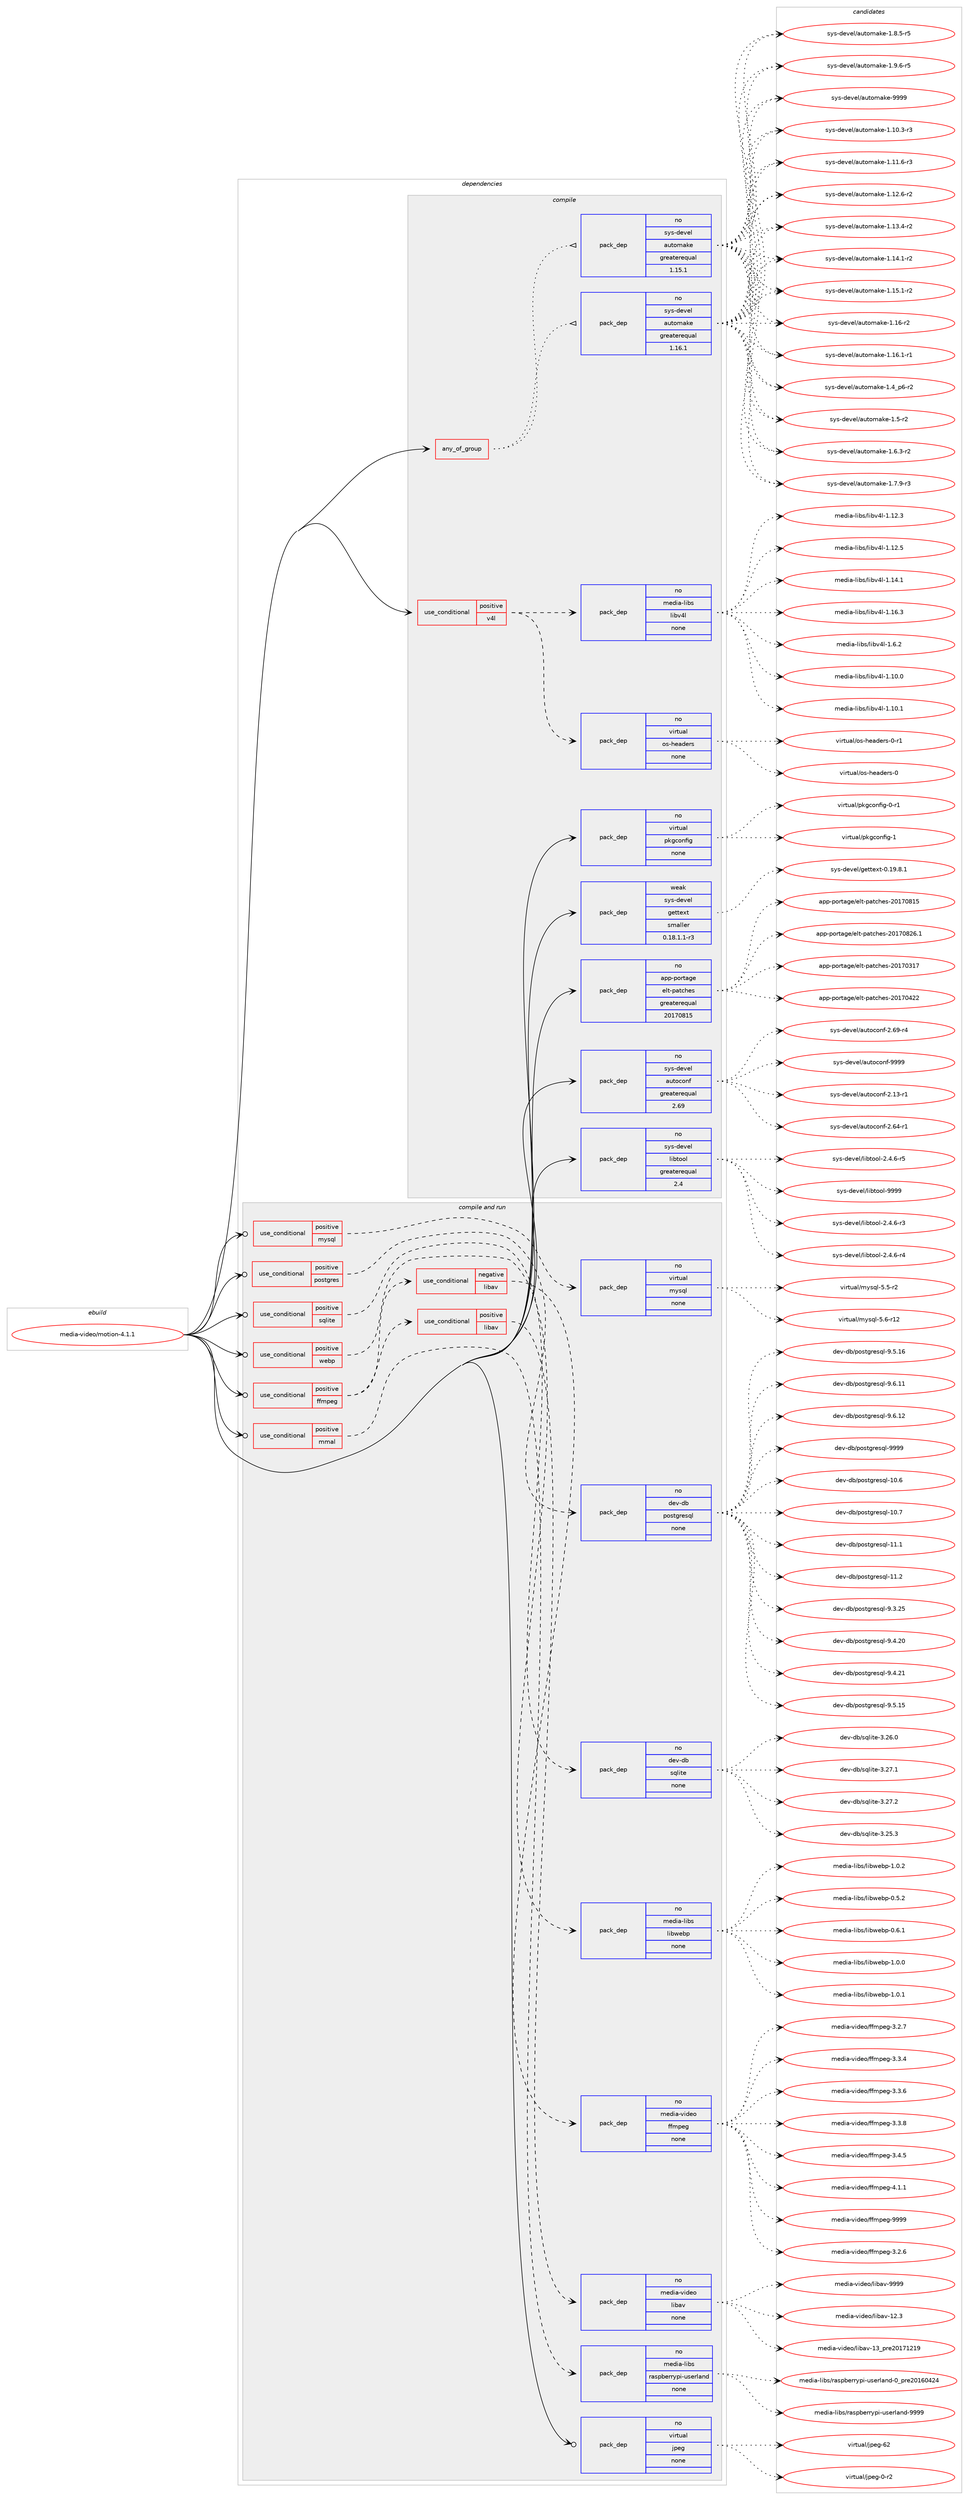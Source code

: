 digraph prolog {

# *************
# Graph options
# *************

newrank=true;
concentrate=true;
compound=true;
graph [rankdir=LR,fontname=Helvetica,fontsize=10,ranksep=1.5];#, ranksep=2.5, nodesep=0.2];
edge  [arrowhead=vee];
node  [fontname=Helvetica,fontsize=10];

# **********
# The ebuild
# **********

subgraph cluster_leftcol {
color=gray;
rank=same;
label=<<i>ebuild</i>>;
id [label="media-video/motion-4.1.1", color=red, width=4, href="../media-video/motion-4.1.1.svg"];
}

# ****************
# The dependencies
# ****************

subgraph cluster_midcol {
color=gray;
label=<<i>dependencies</i>>;
subgraph cluster_compile {
fillcolor="#eeeeee";
style=filled;
label=<<i>compile</i>>;
subgraph any25682 {
dependency1638549 [label=<<TABLE BORDER="0" CELLBORDER="1" CELLSPACING="0" CELLPADDING="4"><TR><TD CELLPADDING="10">any_of_group</TD></TR></TABLE>>, shape=none, color=red];subgraph pack1171601 {
dependency1638550 [label=<<TABLE BORDER="0" CELLBORDER="1" CELLSPACING="0" CELLPADDING="4" WIDTH="220"><TR><TD ROWSPAN="6" CELLPADDING="30">pack_dep</TD></TR><TR><TD WIDTH="110">no</TD></TR><TR><TD>sys-devel</TD></TR><TR><TD>automake</TD></TR><TR><TD>greaterequal</TD></TR><TR><TD>1.16.1</TD></TR></TABLE>>, shape=none, color=blue];
}
dependency1638549:e -> dependency1638550:w [weight=20,style="dotted",arrowhead="oinv"];
subgraph pack1171602 {
dependency1638551 [label=<<TABLE BORDER="0" CELLBORDER="1" CELLSPACING="0" CELLPADDING="4" WIDTH="220"><TR><TD ROWSPAN="6" CELLPADDING="30">pack_dep</TD></TR><TR><TD WIDTH="110">no</TD></TR><TR><TD>sys-devel</TD></TR><TR><TD>automake</TD></TR><TR><TD>greaterequal</TD></TR><TR><TD>1.15.1</TD></TR></TABLE>>, shape=none, color=blue];
}
dependency1638549:e -> dependency1638551:w [weight=20,style="dotted",arrowhead="oinv"];
}
id:e -> dependency1638549:w [weight=20,style="solid",arrowhead="vee"];
subgraph cond440496 {
dependency1638552 [label=<<TABLE BORDER="0" CELLBORDER="1" CELLSPACING="0" CELLPADDING="4"><TR><TD ROWSPAN="3" CELLPADDING="10">use_conditional</TD></TR><TR><TD>positive</TD></TR><TR><TD>v4l</TD></TR></TABLE>>, shape=none, color=red];
subgraph pack1171603 {
dependency1638553 [label=<<TABLE BORDER="0" CELLBORDER="1" CELLSPACING="0" CELLPADDING="4" WIDTH="220"><TR><TD ROWSPAN="6" CELLPADDING="30">pack_dep</TD></TR><TR><TD WIDTH="110">no</TD></TR><TR><TD>virtual</TD></TR><TR><TD>os-headers</TD></TR><TR><TD>none</TD></TR><TR><TD></TD></TR></TABLE>>, shape=none, color=blue];
}
dependency1638552:e -> dependency1638553:w [weight=20,style="dashed",arrowhead="vee"];
subgraph pack1171604 {
dependency1638554 [label=<<TABLE BORDER="0" CELLBORDER="1" CELLSPACING="0" CELLPADDING="4" WIDTH="220"><TR><TD ROWSPAN="6" CELLPADDING="30">pack_dep</TD></TR><TR><TD WIDTH="110">no</TD></TR><TR><TD>media-libs</TD></TR><TR><TD>libv4l</TD></TR><TR><TD>none</TD></TR><TR><TD></TD></TR></TABLE>>, shape=none, color=blue];
}
dependency1638552:e -> dependency1638554:w [weight=20,style="dashed",arrowhead="vee"];
}
id:e -> dependency1638552:w [weight=20,style="solid",arrowhead="vee"];
subgraph pack1171605 {
dependency1638555 [label=<<TABLE BORDER="0" CELLBORDER="1" CELLSPACING="0" CELLPADDING="4" WIDTH="220"><TR><TD ROWSPAN="6" CELLPADDING="30">pack_dep</TD></TR><TR><TD WIDTH="110">no</TD></TR><TR><TD>app-portage</TD></TR><TR><TD>elt-patches</TD></TR><TR><TD>greaterequal</TD></TR><TR><TD>20170815</TD></TR></TABLE>>, shape=none, color=blue];
}
id:e -> dependency1638555:w [weight=20,style="solid",arrowhead="vee"];
subgraph pack1171606 {
dependency1638556 [label=<<TABLE BORDER="0" CELLBORDER="1" CELLSPACING="0" CELLPADDING="4" WIDTH="220"><TR><TD ROWSPAN="6" CELLPADDING="30">pack_dep</TD></TR><TR><TD WIDTH="110">no</TD></TR><TR><TD>sys-devel</TD></TR><TR><TD>autoconf</TD></TR><TR><TD>greaterequal</TD></TR><TR><TD>2.69</TD></TR></TABLE>>, shape=none, color=blue];
}
id:e -> dependency1638556:w [weight=20,style="solid",arrowhead="vee"];
subgraph pack1171607 {
dependency1638557 [label=<<TABLE BORDER="0" CELLBORDER="1" CELLSPACING="0" CELLPADDING="4" WIDTH="220"><TR><TD ROWSPAN="6" CELLPADDING="30">pack_dep</TD></TR><TR><TD WIDTH="110">no</TD></TR><TR><TD>sys-devel</TD></TR><TR><TD>libtool</TD></TR><TR><TD>greaterequal</TD></TR><TR><TD>2.4</TD></TR></TABLE>>, shape=none, color=blue];
}
id:e -> dependency1638557:w [weight=20,style="solid",arrowhead="vee"];
subgraph pack1171608 {
dependency1638558 [label=<<TABLE BORDER="0" CELLBORDER="1" CELLSPACING="0" CELLPADDING="4" WIDTH="220"><TR><TD ROWSPAN="6" CELLPADDING="30">pack_dep</TD></TR><TR><TD WIDTH="110">no</TD></TR><TR><TD>virtual</TD></TR><TR><TD>pkgconfig</TD></TR><TR><TD>none</TD></TR><TR><TD></TD></TR></TABLE>>, shape=none, color=blue];
}
id:e -> dependency1638558:w [weight=20,style="solid",arrowhead="vee"];
subgraph pack1171609 {
dependency1638559 [label=<<TABLE BORDER="0" CELLBORDER="1" CELLSPACING="0" CELLPADDING="4" WIDTH="220"><TR><TD ROWSPAN="6" CELLPADDING="30">pack_dep</TD></TR><TR><TD WIDTH="110">weak</TD></TR><TR><TD>sys-devel</TD></TR><TR><TD>gettext</TD></TR><TR><TD>smaller</TD></TR><TR><TD>0.18.1.1-r3</TD></TR></TABLE>>, shape=none, color=blue];
}
id:e -> dependency1638559:w [weight=20,style="solid",arrowhead="vee"];
}
subgraph cluster_compileandrun {
fillcolor="#eeeeee";
style=filled;
label=<<i>compile and run</i>>;
subgraph cond440497 {
dependency1638560 [label=<<TABLE BORDER="0" CELLBORDER="1" CELLSPACING="0" CELLPADDING="4"><TR><TD ROWSPAN="3" CELLPADDING="10">use_conditional</TD></TR><TR><TD>positive</TD></TR><TR><TD>ffmpeg</TD></TR></TABLE>>, shape=none, color=red];
subgraph cond440498 {
dependency1638561 [label=<<TABLE BORDER="0" CELLBORDER="1" CELLSPACING="0" CELLPADDING="4"><TR><TD ROWSPAN="3" CELLPADDING="10">use_conditional</TD></TR><TR><TD>positive</TD></TR><TR><TD>libav</TD></TR></TABLE>>, shape=none, color=red];
subgraph pack1171610 {
dependency1638562 [label=<<TABLE BORDER="0" CELLBORDER="1" CELLSPACING="0" CELLPADDING="4" WIDTH="220"><TR><TD ROWSPAN="6" CELLPADDING="30">pack_dep</TD></TR><TR><TD WIDTH="110">no</TD></TR><TR><TD>media-video</TD></TR><TR><TD>libav</TD></TR><TR><TD>none</TD></TR><TR><TD></TD></TR></TABLE>>, shape=none, color=blue];
}
dependency1638561:e -> dependency1638562:w [weight=20,style="dashed",arrowhead="vee"];
}
dependency1638560:e -> dependency1638561:w [weight=20,style="dashed",arrowhead="vee"];
subgraph cond440499 {
dependency1638563 [label=<<TABLE BORDER="0" CELLBORDER="1" CELLSPACING="0" CELLPADDING="4"><TR><TD ROWSPAN="3" CELLPADDING="10">use_conditional</TD></TR><TR><TD>negative</TD></TR><TR><TD>libav</TD></TR></TABLE>>, shape=none, color=red];
subgraph pack1171611 {
dependency1638564 [label=<<TABLE BORDER="0" CELLBORDER="1" CELLSPACING="0" CELLPADDING="4" WIDTH="220"><TR><TD ROWSPAN="6" CELLPADDING="30">pack_dep</TD></TR><TR><TD WIDTH="110">no</TD></TR><TR><TD>media-video</TD></TR><TR><TD>ffmpeg</TD></TR><TR><TD>none</TD></TR><TR><TD></TD></TR></TABLE>>, shape=none, color=blue];
}
dependency1638563:e -> dependency1638564:w [weight=20,style="dashed",arrowhead="vee"];
}
dependency1638560:e -> dependency1638563:w [weight=20,style="dashed",arrowhead="vee"];
}
id:e -> dependency1638560:w [weight=20,style="solid",arrowhead="odotvee"];
subgraph cond440500 {
dependency1638565 [label=<<TABLE BORDER="0" CELLBORDER="1" CELLSPACING="0" CELLPADDING="4"><TR><TD ROWSPAN="3" CELLPADDING="10">use_conditional</TD></TR><TR><TD>positive</TD></TR><TR><TD>mmal</TD></TR></TABLE>>, shape=none, color=red];
subgraph pack1171612 {
dependency1638566 [label=<<TABLE BORDER="0" CELLBORDER="1" CELLSPACING="0" CELLPADDING="4" WIDTH="220"><TR><TD ROWSPAN="6" CELLPADDING="30">pack_dep</TD></TR><TR><TD WIDTH="110">no</TD></TR><TR><TD>media-libs</TD></TR><TR><TD>raspberrypi-userland</TD></TR><TR><TD>none</TD></TR><TR><TD></TD></TR></TABLE>>, shape=none, color=blue];
}
dependency1638565:e -> dependency1638566:w [weight=20,style="dashed",arrowhead="vee"];
}
id:e -> dependency1638565:w [weight=20,style="solid",arrowhead="odotvee"];
subgraph cond440501 {
dependency1638567 [label=<<TABLE BORDER="0" CELLBORDER="1" CELLSPACING="0" CELLPADDING="4"><TR><TD ROWSPAN="3" CELLPADDING="10">use_conditional</TD></TR><TR><TD>positive</TD></TR><TR><TD>mysql</TD></TR></TABLE>>, shape=none, color=red];
subgraph pack1171613 {
dependency1638568 [label=<<TABLE BORDER="0" CELLBORDER="1" CELLSPACING="0" CELLPADDING="4" WIDTH="220"><TR><TD ROWSPAN="6" CELLPADDING="30">pack_dep</TD></TR><TR><TD WIDTH="110">no</TD></TR><TR><TD>virtual</TD></TR><TR><TD>mysql</TD></TR><TR><TD>none</TD></TR><TR><TD></TD></TR></TABLE>>, shape=none, color=blue];
}
dependency1638567:e -> dependency1638568:w [weight=20,style="dashed",arrowhead="vee"];
}
id:e -> dependency1638567:w [weight=20,style="solid",arrowhead="odotvee"];
subgraph cond440502 {
dependency1638569 [label=<<TABLE BORDER="0" CELLBORDER="1" CELLSPACING="0" CELLPADDING="4"><TR><TD ROWSPAN="3" CELLPADDING="10">use_conditional</TD></TR><TR><TD>positive</TD></TR><TR><TD>postgres</TD></TR></TABLE>>, shape=none, color=red];
subgraph pack1171614 {
dependency1638570 [label=<<TABLE BORDER="0" CELLBORDER="1" CELLSPACING="0" CELLPADDING="4" WIDTH="220"><TR><TD ROWSPAN="6" CELLPADDING="30">pack_dep</TD></TR><TR><TD WIDTH="110">no</TD></TR><TR><TD>dev-db</TD></TR><TR><TD>postgresql</TD></TR><TR><TD>none</TD></TR><TR><TD></TD></TR></TABLE>>, shape=none, color=blue];
}
dependency1638569:e -> dependency1638570:w [weight=20,style="dashed",arrowhead="vee"];
}
id:e -> dependency1638569:w [weight=20,style="solid",arrowhead="odotvee"];
subgraph cond440503 {
dependency1638571 [label=<<TABLE BORDER="0" CELLBORDER="1" CELLSPACING="0" CELLPADDING="4"><TR><TD ROWSPAN="3" CELLPADDING="10">use_conditional</TD></TR><TR><TD>positive</TD></TR><TR><TD>sqlite</TD></TR></TABLE>>, shape=none, color=red];
subgraph pack1171615 {
dependency1638572 [label=<<TABLE BORDER="0" CELLBORDER="1" CELLSPACING="0" CELLPADDING="4" WIDTH="220"><TR><TD ROWSPAN="6" CELLPADDING="30">pack_dep</TD></TR><TR><TD WIDTH="110">no</TD></TR><TR><TD>dev-db</TD></TR><TR><TD>sqlite</TD></TR><TR><TD>none</TD></TR><TR><TD></TD></TR></TABLE>>, shape=none, color=blue];
}
dependency1638571:e -> dependency1638572:w [weight=20,style="dashed",arrowhead="vee"];
}
id:e -> dependency1638571:w [weight=20,style="solid",arrowhead="odotvee"];
subgraph cond440504 {
dependency1638573 [label=<<TABLE BORDER="0" CELLBORDER="1" CELLSPACING="0" CELLPADDING="4"><TR><TD ROWSPAN="3" CELLPADDING="10">use_conditional</TD></TR><TR><TD>positive</TD></TR><TR><TD>webp</TD></TR></TABLE>>, shape=none, color=red];
subgraph pack1171616 {
dependency1638574 [label=<<TABLE BORDER="0" CELLBORDER="1" CELLSPACING="0" CELLPADDING="4" WIDTH="220"><TR><TD ROWSPAN="6" CELLPADDING="30">pack_dep</TD></TR><TR><TD WIDTH="110">no</TD></TR><TR><TD>media-libs</TD></TR><TR><TD>libwebp</TD></TR><TR><TD>none</TD></TR><TR><TD></TD></TR></TABLE>>, shape=none, color=blue];
}
dependency1638573:e -> dependency1638574:w [weight=20,style="dashed",arrowhead="vee"];
}
id:e -> dependency1638573:w [weight=20,style="solid",arrowhead="odotvee"];
subgraph pack1171617 {
dependency1638575 [label=<<TABLE BORDER="0" CELLBORDER="1" CELLSPACING="0" CELLPADDING="4" WIDTH="220"><TR><TD ROWSPAN="6" CELLPADDING="30">pack_dep</TD></TR><TR><TD WIDTH="110">no</TD></TR><TR><TD>virtual</TD></TR><TR><TD>jpeg</TD></TR><TR><TD>none</TD></TR><TR><TD></TD></TR></TABLE>>, shape=none, color=blue];
}
id:e -> dependency1638575:w [weight=20,style="solid",arrowhead="odotvee"];
}
subgraph cluster_run {
fillcolor="#eeeeee";
style=filled;
label=<<i>run</i>>;
}
}

# **************
# The candidates
# **************

subgraph cluster_choices {
rank=same;
color=gray;
label=<<i>candidates</i>>;

subgraph choice1171601 {
color=black;
nodesep=1;
choice11512111545100101118101108479711711611110997107101454946494846514511451 [label="sys-devel/automake-1.10.3-r3", color=red, width=4,href="../sys-devel/automake-1.10.3-r3.svg"];
choice11512111545100101118101108479711711611110997107101454946494946544511451 [label="sys-devel/automake-1.11.6-r3", color=red, width=4,href="../sys-devel/automake-1.11.6-r3.svg"];
choice11512111545100101118101108479711711611110997107101454946495046544511450 [label="sys-devel/automake-1.12.6-r2", color=red, width=4,href="../sys-devel/automake-1.12.6-r2.svg"];
choice11512111545100101118101108479711711611110997107101454946495146524511450 [label="sys-devel/automake-1.13.4-r2", color=red, width=4,href="../sys-devel/automake-1.13.4-r2.svg"];
choice11512111545100101118101108479711711611110997107101454946495246494511450 [label="sys-devel/automake-1.14.1-r2", color=red, width=4,href="../sys-devel/automake-1.14.1-r2.svg"];
choice11512111545100101118101108479711711611110997107101454946495346494511450 [label="sys-devel/automake-1.15.1-r2", color=red, width=4,href="../sys-devel/automake-1.15.1-r2.svg"];
choice1151211154510010111810110847971171161111099710710145494649544511450 [label="sys-devel/automake-1.16-r2", color=red, width=4,href="../sys-devel/automake-1.16-r2.svg"];
choice11512111545100101118101108479711711611110997107101454946495446494511449 [label="sys-devel/automake-1.16.1-r1", color=red, width=4,href="../sys-devel/automake-1.16.1-r1.svg"];
choice115121115451001011181011084797117116111109971071014549465295112544511450 [label="sys-devel/automake-1.4_p6-r2", color=red, width=4,href="../sys-devel/automake-1.4_p6-r2.svg"];
choice11512111545100101118101108479711711611110997107101454946534511450 [label="sys-devel/automake-1.5-r2", color=red, width=4,href="../sys-devel/automake-1.5-r2.svg"];
choice115121115451001011181011084797117116111109971071014549465446514511450 [label="sys-devel/automake-1.6.3-r2", color=red, width=4,href="../sys-devel/automake-1.6.3-r2.svg"];
choice115121115451001011181011084797117116111109971071014549465546574511451 [label="sys-devel/automake-1.7.9-r3", color=red, width=4,href="../sys-devel/automake-1.7.9-r3.svg"];
choice115121115451001011181011084797117116111109971071014549465646534511453 [label="sys-devel/automake-1.8.5-r5", color=red, width=4,href="../sys-devel/automake-1.8.5-r5.svg"];
choice115121115451001011181011084797117116111109971071014549465746544511453 [label="sys-devel/automake-1.9.6-r5", color=red, width=4,href="../sys-devel/automake-1.9.6-r5.svg"];
choice115121115451001011181011084797117116111109971071014557575757 [label="sys-devel/automake-9999", color=red, width=4,href="../sys-devel/automake-9999.svg"];
dependency1638550:e -> choice11512111545100101118101108479711711611110997107101454946494846514511451:w [style=dotted,weight="100"];
dependency1638550:e -> choice11512111545100101118101108479711711611110997107101454946494946544511451:w [style=dotted,weight="100"];
dependency1638550:e -> choice11512111545100101118101108479711711611110997107101454946495046544511450:w [style=dotted,weight="100"];
dependency1638550:e -> choice11512111545100101118101108479711711611110997107101454946495146524511450:w [style=dotted,weight="100"];
dependency1638550:e -> choice11512111545100101118101108479711711611110997107101454946495246494511450:w [style=dotted,weight="100"];
dependency1638550:e -> choice11512111545100101118101108479711711611110997107101454946495346494511450:w [style=dotted,weight="100"];
dependency1638550:e -> choice1151211154510010111810110847971171161111099710710145494649544511450:w [style=dotted,weight="100"];
dependency1638550:e -> choice11512111545100101118101108479711711611110997107101454946495446494511449:w [style=dotted,weight="100"];
dependency1638550:e -> choice115121115451001011181011084797117116111109971071014549465295112544511450:w [style=dotted,weight="100"];
dependency1638550:e -> choice11512111545100101118101108479711711611110997107101454946534511450:w [style=dotted,weight="100"];
dependency1638550:e -> choice115121115451001011181011084797117116111109971071014549465446514511450:w [style=dotted,weight="100"];
dependency1638550:e -> choice115121115451001011181011084797117116111109971071014549465546574511451:w [style=dotted,weight="100"];
dependency1638550:e -> choice115121115451001011181011084797117116111109971071014549465646534511453:w [style=dotted,weight="100"];
dependency1638550:e -> choice115121115451001011181011084797117116111109971071014549465746544511453:w [style=dotted,weight="100"];
dependency1638550:e -> choice115121115451001011181011084797117116111109971071014557575757:w [style=dotted,weight="100"];
}
subgraph choice1171602 {
color=black;
nodesep=1;
choice11512111545100101118101108479711711611110997107101454946494846514511451 [label="sys-devel/automake-1.10.3-r3", color=red, width=4,href="../sys-devel/automake-1.10.3-r3.svg"];
choice11512111545100101118101108479711711611110997107101454946494946544511451 [label="sys-devel/automake-1.11.6-r3", color=red, width=4,href="../sys-devel/automake-1.11.6-r3.svg"];
choice11512111545100101118101108479711711611110997107101454946495046544511450 [label="sys-devel/automake-1.12.6-r2", color=red, width=4,href="../sys-devel/automake-1.12.6-r2.svg"];
choice11512111545100101118101108479711711611110997107101454946495146524511450 [label="sys-devel/automake-1.13.4-r2", color=red, width=4,href="../sys-devel/automake-1.13.4-r2.svg"];
choice11512111545100101118101108479711711611110997107101454946495246494511450 [label="sys-devel/automake-1.14.1-r2", color=red, width=4,href="../sys-devel/automake-1.14.1-r2.svg"];
choice11512111545100101118101108479711711611110997107101454946495346494511450 [label="sys-devel/automake-1.15.1-r2", color=red, width=4,href="../sys-devel/automake-1.15.1-r2.svg"];
choice1151211154510010111810110847971171161111099710710145494649544511450 [label="sys-devel/automake-1.16-r2", color=red, width=4,href="../sys-devel/automake-1.16-r2.svg"];
choice11512111545100101118101108479711711611110997107101454946495446494511449 [label="sys-devel/automake-1.16.1-r1", color=red, width=4,href="../sys-devel/automake-1.16.1-r1.svg"];
choice115121115451001011181011084797117116111109971071014549465295112544511450 [label="sys-devel/automake-1.4_p6-r2", color=red, width=4,href="../sys-devel/automake-1.4_p6-r2.svg"];
choice11512111545100101118101108479711711611110997107101454946534511450 [label="sys-devel/automake-1.5-r2", color=red, width=4,href="../sys-devel/automake-1.5-r2.svg"];
choice115121115451001011181011084797117116111109971071014549465446514511450 [label="sys-devel/automake-1.6.3-r2", color=red, width=4,href="../sys-devel/automake-1.6.3-r2.svg"];
choice115121115451001011181011084797117116111109971071014549465546574511451 [label="sys-devel/automake-1.7.9-r3", color=red, width=4,href="../sys-devel/automake-1.7.9-r3.svg"];
choice115121115451001011181011084797117116111109971071014549465646534511453 [label="sys-devel/automake-1.8.5-r5", color=red, width=4,href="../sys-devel/automake-1.8.5-r5.svg"];
choice115121115451001011181011084797117116111109971071014549465746544511453 [label="sys-devel/automake-1.9.6-r5", color=red, width=4,href="../sys-devel/automake-1.9.6-r5.svg"];
choice115121115451001011181011084797117116111109971071014557575757 [label="sys-devel/automake-9999", color=red, width=4,href="../sys-devel/automake-9999.svg"];
dependency1638551:e -> choice11512111545100101118101108479711711611110997107101454946494846514511451:w [style=dotted,weight="100"];
dependency1638551:e -> choice11512111545100101118101108479711711611110997107101454946494946544511451:w [style=dotted,weight="100"];
dependency1638551:e -> choice11512111545100101118101108479711711611110997107101454946495046544511450:w [style=dotted,weight="100"];
dependency1638551:e -> choice11512111545100101118101108479711711611110997107101454946495146524511450:w [style=dotted,weight="100"];
dependency1638551:e -> choice11512111545100101118101108479711711611110997107101454946495246494511450:w [style=dotted,weight="100"];
dependency1638551:e -> choice11512111545100101118101108479711711611110997107101454946495346494511450:w [style=dotted,weight="100"];
dependency1638551:e -> choice1151211154510010111810110847971171161111099710710145494649544511450:w [style=dotted,weight="100"];
dependency1638551:e -> choice11512111545100101118101108479711711611110997107101454946495446494511449:w [style=dotted,weight="100"];
dependency1638551:e -> choice115121115451001011181011084797117116111109971071014549465295112544511450:w [style=dotted,weight="100"];
dependency1638551:e -> choice11512111545100101118101108479711711611110997107101454946534511450:w [style=dotted,weight="100"];
dependency1638551:e -> choice115121115451001011181011084797117116111109971071014549465446514511450:w [style=dotted,weight="100"];
dependency1638551:e -> choice115121115451001011181011084797117116111109971071014549465546574511451:w [style=dotted,weight="100"];
dependency1638551:e -> choice115121115451001011181011084797117116111109971071014549465646534511453:w [style=dotted,weight="100"];
dependency1638551:e -> choice115121115451001011181011084797117116111109971071014549465746544511453:w [style=dotted,weight="100"];
dependency1638551:e -> choice115121115451001011181011084797117116111109971071014557575757:w [style=dotted,weight="100"];
}
subgraph choice1171603 {
color=black;
nodesep=1;
choice118105114116117971084711111545104101971001011141154548 [label="virtual/os-headers-0", color=red, width=4,href="../virtual/os-headers-0.svg"];
choice1181051141161179710847111115451041019710010111411545484511449 [label="virtual/os-headers-0-r1", color=red, width=4,href="../virtual/os-headers-0-r1.svg"];
dependency1638553:e -> choice118105114116117971084711111545104101971001011141154548:w [style=dotted,weight="100"];
dependency1638553:e -> choice1181051141161179710847111115451041019710010111411545484511449:w [style=dotted,weight="100"];
}
subgraph choice1171604 {
color=black;
nodesep=1;
choice10910110010597451081059811547108105981185210845494649484648 [label="media-libs/libv4l-1.10.0", color=red, width=4,href="../media-libs/libv4l-1.10.0.svg"];
choice10910110010597451081059811547108105981185210845494649484649 [label="media-libs/libv4l-1.10.1", color=red, width=4,href="../media-libs/libv4l-1.10.1.svg"];
choice10910110010597451081059811547108105981185210845494649504651 [label="media-libs/libv4l-1.12.3", color=red, width=4,href="../media-libs/libv4l-1.12.3.svg"];
choice10910110010597451081059811547108105981185210845494649504653 [label="media-libs/libv4l-1.12.5", color=red, width=4,href="../media-libs/libv4l-1.12.5.svg"];
choice10910110010597451081059811547108105981185210845494649524649 [label="media-libs/libv4l-1.14.1", color=red, width=4,href="../media-libs/libv4l-1.14.1.svg"];
choice10910110010597451081059811547108105981185210845494649544651 [label="media-libs/libv4l-1.16.3", color=red, width=4,href="../media-libs/libv4l-1.16.3.svg"];
choice109101100105974510810598115471081059811852108454946544650 [label="media-libs/libv4l-1.6.2", color=red, width=4,href="../media-libs/libv4l-1.6.2.svg"];
dependency1638554:e -> choice10910110010597451081059811547108105981185210845494649484648:w [style=dotted,weight="100"];
dependency1638554:e -> choice10910110010597451081059811547108105981185210845494649484649:w [style=dotted,weight="100"];
dependency1638554:e -> choice10910110010597451081059811547108105981185210845494649504651:w [style=dotted,weight="100"];
dependency1638554:e -> choice10910110010597451081059811547108105981185210845494649504653:w [style=dotted,weight="100"];
dependency1638554:e -> choice10910110010597451081059811547108105981185210845494649524649:w [style=dotted,weight="100"];
dependency1638554:e -> choice10910110010597451081059811547108105981185210845494649544651:w [style=dotted,weight="100"];
dependency1638554:e -> choice109101100105974510810598115471081059811852108454946544650:w [style=dotted,weight="100"];
}
subgraph choice1171605 {
color=black;
nodesep=1;
choice97112112451121111141169710310147101108116451129711699104101115455048495548514955 [label="app-portage/elt-patches-20170317", color=red, width=4,href="../app-portage/elt-patches-20170317.svg"];
choice97112112451121111141169710310147101108116451129711699104101115455048495548525050 [label="app-portage/elt-patches-20170422", color=red, width=4,href="../app-portage/elt-patches-20170422.svg"];
choice97112112451121111141169710310147101108116451129711699104101115455048495548564953 [label="app-portage/elt-patches-20170815", color=red, width=4,href="../app-portage/elt-patches-20170815.svg"];
choice971121124511211111411697103101471011081164511297116991041011154550484955485650544649 [label="app-portage/elt-patches-20170826.1", color=red, width=4,href="../app-portage/elt-patches-20170826.1.svg"];
dependency1638555:e -> choice97112112451121111141169710310147101108116451129711699104101115455048495548514955:w [style=dotted,weight="100"];
dependency1638555:e -> choice97112112451121111141169710310147101108116451129711699104101115455048495548525050:w [style=dotted,weight="100"];
dependency1638555:e -> choice97112112451121111141169710310147101108116451129711699104101115455048495548564953:w [style=dotted,weight="100"];
dependency1638555:e -> choice971121124511211111411697103101471011081164511297116991041011154550484955485650544649:w [style=dotted,weight="100"];
}
subgraph choice1171606 {
color=black;
nodesep=1;
choice1151211154510010111810110847971171161119911111010245504649514511449 [label="sys-devel/autoconf-2.13-r1", color=red, width=4,href="../sys-devel/autoconf-2.13-r1.svg"];
choice1151211154510010111810110847971171161119911111010245504654524511449 [label="sys-devel/autoconf-2.64-r1", color=red, width=4,href="../sys-devel/autoconf-2.64-r1.svg"];
choice1151211154510010111810110847971171161119911111010245504654574511452 [label="sys-devel/autoconf-2.69-r4", color=red, width=4,href="../sys-devel/autoconf-2.69-r4.svg"];
choice115121115451001011181011084797117116111991111101024557575757 [label="sys-devel/autoconf-9999", color=red, width=4,href="../sys-devel/autoconf-9999.svg"];
dependency1638556:e -> choice1151211154510010111810110847971171161119911111010245504649514511449:w [style=dotted,weight="100"];
dependency1638556:e -> choice1151211154510010111810110847971171161119911111010245504654524511449:w [style=dotted,weight="100"];
dependency1638556:e -> choice1151211154510010111810110847971171161119911111010245504654574511452:w [style=dotted,weight="100"];
dependency1638556:e -> choice115121115451001011181011084797117116111991111101024557575757:w [style=dotted,weight="100"];
}
subgraph choice1171607 {
color=black;
nodesep=1;
choice1151211154510010111810110847108105981161111111084550465246544511451 [label="sys-devel/libtool-2.4.6-r3", color=red, width=4,href="../sys-devel/libtool-2.4.6-r3.svg"];
choice1151211154510010111810110847108105981161111111084550465246544511452 [label="sys-devel/libtool-2.4.6-r4", color=red, width=4,href="../sys-devel/libtool-2.4.6-r4.svg"];
choice1151211154510010111810110847108105981161111111084550465246544511453 [label="sys-devel/libtool-2.4.6-r5", color=red, width=4,href="../sys-devel/libtool-2.4.6-r5.svg"];
choice1151211154510010111810110847108105981161111111084557575757 [label="sys-devel/libtool-9999", color=red, width=4,href="../sys-devel/libtool-9999.svg"];
dependency1638557:e -> choice1151211154510010111810110847108105981161111111084550465246544511451:w [style=dotted,weight="100"];
dependency1638557:e -> choice1151211154510010111810110847108105981161111111084550465246544511452:w [style=dotted,weight="100"];
dependency1638557:e -> choice1151211154510010111810110847108105981161111111084550465246544511453:w [style=dotted,weight="100"];
dependency1638557:e -> choice1151211154510010111810110847108105981161111111084557575757:w [style=dotted,weight="100"];
}
subgraph choice1171608 {
color=black;
nodesep=1;
choice11810511411611797108471121071039911111010210510345484511449 [label="virtual/pkgconfig-0-r1", color=red, width=4,href="../virtual/pkgconfig-0-r1.svg"];
choice1181051141161179710847112107103991111101021051034549 [label="virtual/pkgconfig-1", color=red, width=4,href="../virtual/pkgconfig-1.svg"];
dependency1638558:e -> choice11810511411611797108471121071039911111010210510345484511449:w [style=dotted,weight="100"];
dependency1638558:e -> choice1181051141161179710847112107103991111101021051034549:w [style=dotted,weight="100"];
}
subgraph choice1171609 {
color=black;
nodesep=1;
choice1151211154510010111810110847103101116116101120116454846495746564649 [label="sys-devel/gettext-0.19.8.1", color=red, width=4,href="../sys-devel/gettext-0.19.8.1.svg"];
dependency1638559:e -> choice1151211154510010111810110847103101116116101120116454846495746564649:w [style=dotted,weight="100"];
}
subgraph choice1171610 {
color=black;
nodesep=1;
choice10910110010597451181051001011114710810598971184549504651 [label="media-video/libav-12.3", color=red, width=4,href="../media-video/libav-12.3.svg"];
choice1091011001059745118105100101111471081059897118454951951121141015048495549504957 [label="media-video/libav-13_pre20171219", color=red, width=4,href="../media-video/libav-13_pre20171219.svg"];
choice10910110010597451181051001011114710810598971184557575757 [label="media-video/libav-9999", color=red, width=4,href="../media-video/libav-9999.svg"];
dependency1638562:e -> choice10910110010597451181051001011114710810598971184549504651:w [style=dotted,weight="100"];
dependency1638562:e -> choice1091011001059745118105100101111471081059897118454951951121141015048495549504957:w [style=dotted,weight="100"];
dependency1638562:e -> choice10910110010597451181051001011114710810598971184557575757:w [style=dotted,weight="100"];
}
subgraph choice1171611 {
color=black;
nodesep=1;
choice109101100105974511810510010111147102102109112101103455146504654 [label="media-video/ffmpeg-3.2.6", color=red, width=4,href="../media-video/ffmpeg-3.2.6.svg"];
choice109101100105974511810510010111147102102109112101103455146504655 [label="media-video/ffmpeg-3.2.7", color=red, width=4,href="../media-video/ffmpeg-3.2.7.svg"];
choice109101100105974511810510010111147102102109112101103455146514652 [label="media-video/ffmpeg-3.3.4", color=red, width=4,href="../media-video/ffmpeg-3.3.4.svg"];
choice109101100105974511810510010111147102102109112101103455146514654 [label="media-video/ffmpeg-3.3.6", color=red, width=4,href="../media-video/ffmpeg-3.3.6.svg"];
choice109101100105974511810510010111147102102109112101103455146514656 [label="media-video/ffmpeg-3.3.8", color=red, width=4,href="../media-video/ffmpeg-3.3.8.svg"];
choice109101100105974511810510010111147102102109112101103455146524653 [label="media-video/ffmpeg-3.4.5", color=red, width=4,href="../media-video/ffmpeg-3.4.5.svg"];
choice109101100105974511810510010111147102102109112101103455246494649 [label="media-video/ffmpeg-4.1.1", color=red, width=4,href="../media-video/ffmpeg-4.1.1.svg"];
choice1091011001059745118105100101111471021021091121011034557575757 [label="media-video/ffmpeg-9999", color=red, width=4,href="../media-video/ffmpeg-9999.svg"];
dependency1638564:e -> choice109101100105974511810510010111147102102109112101103455146504654:w [style=dotted,weight="100"];
dependency1638564:e -> choice109101100105974511810510010111147102102109112101103455146504655:w [style=dotted,weight="100"];
dependency1638564:e -> choice109101100105974511810510010111147102102109112101103455146514652:w [style=dotted,weight="100"];
dependency1638564:e -> choice109101100105974511810510010111147102102109112101103455146514654:w [style=dotted,weight="100"];
dependency1638564:e -> choice109101100105974511810510010111147102102109112101103455146514656:w [style=dotted,weight="100"];
dependency1638564:e -> choice109101100105974511810510010111147102102109112101103455146524653:w [style=dotted,weight="100"];
dependency1638564:e -> choice109101100105974511810510010111147102102109112101103455246494649:w [style=dotted,weight="100"];
dependency1638564:e -> choice1091011001059745118105100101111471021021091121011034557575757:w [style=dotted,weight="100"];
}
subgraph choice1171612 {
color=black;
nodesep=1;
choice10910110010597451081059811547114971151129810111411412111210545117115101114108971101004548951121141015048495448525052 [label="media-libs/raspberrypi-userland-0_pre20160424", color=red, width=4,href="../media-libs/raspberrypi-userland-0_pre20160424.svg"];
choice10910110010597451081059811547114971151129810111411412111210545117115101114108971101004557575757 [label="media-libs/raspberrypi-userland-9999", color=red, width=4,href="../media-libs/raspberrypi-userland-9999.svg"];
dependency1638566:e -> choice10910110010597451081059811547114971151129810111411412111210545117115101114108971101004548951121141015048495448525052:w [style=dotted,weight="100"];
dependency1638566:e -> choice10910110010597451081059811547114971151129810111411412111210545117115101114108971101004557575757:w [style=dotted,weight="100"];
}
subgraph choice1171613 {
color=black;
nodesep=1;
choice1181051141161179710847109121115113108455346534511450 [label="virtual/mysql-5.5-r2", color=red, width=4,href="../virtual/mysql-5.5-r2.svg"];
choice118105114116117971084710912111511310845534654451144950 [label="virtual/mysql-5.6-r12", color=red, width=4,href="../virtual/mysql-5.6-r12.svg"];
dependency1638568:e -> choice1181051141161179710847109121115113108455346534511450:w [style=dotted,weight="100"];
dependency1638568:e -> choice118105114116117971084710912111511310845534654451144950:w [style=dotted,weight="100"];
}
subgraph choice1171614 {
color=black;
nodesep=1;
choice1001011184510098471121111151161031141011151131084549484654 [label="dev-db/postgresql-10.6", color=red, width=4,href="../dev-db/postgresql-10.6.svg"];
choice1001011184510098471121111151161031141011151131084549484655 [label="dev-db/postgresql-10.7", color=red, width=4,href="../dev-db/postgresql-10.7.svg"];
choice1001011184510098471121111151161031141011151131084549494649 [label="dev-db/postgresql-11.1", color=red, width=4,href="../dev-db/postgresql-11.1.svg"];
choice1001011184510098471121111151161031141011151131084549494650 [label="dev-db/postgresql-11.2", color=red, width=4,href="../dev-db/postgresql-11.2.svg"];
choice10010111845100984711211111511610311410111511310845574651465053 [label="dev-db/postgresql-9.3.25", color=red, width=4,href="../dev-db/postgresql-9.3.25.svg"];
choice10010111845100984711211111511610311410111511310845574652465048 [label="dev-db/postgresql-9.4.20", color=red, width=4,href="../dev-db/postgresql-9.4.20.svg"];
choice10010111845100984711211111511610311410111511310845574652465049 [label="dev-db/postgresql-9.4.21", color=red, width=4,href="../dev-db/postgresql-9.4.21.svg"];
choice10010111845100984711211111511610311410111511310845574653464953 [label="dev-db/postgresql-9.5.15", color=red, width=4,href="../dev-db/postgresql-9.5.15.svg"];
choice10010111845100984711211111511610311410111511310845574653464954 [label="dev-db/postgresql-9.5.16", color=red, width=4,href="../dev-db/postgresql-9.5.16.svg"];
choice10010111845100984711211111511610311410111511310845574654464949 [label="dev-db/postgresql-9.6.11", color=red, width=4,href="../dev-db/postgresql-9.6.11.svg"];
choice10010111845100984711211111511610311410111511310845574654464950 [label="dev-db/postgresql-9.6.12", color=red, width=4,href="../dev-db/postgresql-9.6.12.svg"];
choice1001011184510098471121111151161031141011151131084557575757 [label="dev-db/postgresql-9999", color=red, width=4,href="../dev-db/postgresql-9999.svg"];
dependency1638570:e -> choice1001011184510098471121111151161031141011151131084549484654:w [style=dotted,weight="100"];
dependency1638570:e -> choice1001011184510098471121111151161031141011151131084549484655:w [style=dotted,weight="100"];
dependency1638570:e -> choice1001011184510098471121111151161031141011151131084549494649:w [style=dotted,weight="100"];
dependency1638570:e -> choice1001011184510098471121111151161031141011151131084549494650:w [style=dotted,weight="100"];
dependency1638570:e -> choice10010111845100984711211111511610311410111511310845574651465053:w [style=dotted,weight="100"];
dependency1638570:e -> choice10010111845100984711211111511610311410111511310845574652465048:w [style=dotted,weight="100"];
dependency1638570:e -> choice10010111845100984711211111511610311410111511310845574652465049:w [style=dotted,weight="100"];
dependency1638570:e -> choice10010111845100984711211111511610311410111511310845574653464953:w [style=dotted,weight="100"];
dependency1638570:e -> choice10010111845100984711211111511610311410111511310845574653464954:w [style=dotted,weight="100"];
dependency1638570:e -> choice10010111845100984711211111511610311410111511310845574654464949:w [style=dotted,weight="100"];
dependency1638570:e -> choice10010111845100984711211111511610311410111511310845574654464950:w [style=dotted,weight="100"];
dependency1638570:e -> choice1001011184510098471121111151161031141011151131084557575757:w [style=dotted,weight="100"];
}
subgraph choice1171615 {
color=black;
nodesep=1;
choice10010111845100984711511310810511610145514650534651 [label="dev-db/sqlite-3.25.3", color=red, width=4,href="../dev-db/sqlite-3.25.3.svg"];
choice10010111845100984711511310810511610145514650544648 [label="dev-db/sqlite-3.26.0", color=red, width=4,href="../dev-db/sqlite-3.26.0.svg"];
choice10010111845100984711511310810511610145514650554649 [label="dev-db/sqlite-3.27.1", color=red, width=4,href="../dev-db/sqlite-3.27.1.svg"];
choice10010111845100984711511310810511610145514650554650 [label="dev-db/sqlite-3.27.2", color=red, width=4,href="../dev-db/sqlite-3.27.2.svg"];
dependency1638572:e -> choice10010111845100984711511310810511610145514650534651:w [style=dotted,weight="100"];
dependency1638572:e -> choice10010111845100984711511310810511610145514650544648:w [style=dotted,weight="100"];
dependency1638572:e -> choice10010111845100984711511310810511610145514650554649:w [style=dotted,weight="100"];
dependency1638572:e -> choice10010111845100984711511310810511610145514650554650:w [style=dotted,weight="100"];
}
subgraph choice1171616 {
color=black;
nodesep=1;
choice109101100105974510810598115471081059811910198112454846534650 [label="media-libs/libwebp-0.5.2", color=red, width=4,href="../media-libs/libwebp-0.5.2.svg"];
choice109101100105974510810598115471081059811910198112454846544649 [label="media-libs/libwebp-0.6.1", color=red, width=4,href="../media-libs/libwebp-0.6.1.svg"];
choice109101100105974510810598115471081059811910198112454946484648 [label="media-libs/libwebp-1.0.0", color=red, width=4,href="../media-libs/libwebp-1.0.0.svg"];
choice109101100105974510810598115471081059811910198112454946484649 [label="media-libs/libwebp-1.0.1", color=red, width=4,href="../media-libs/libwebp-1.0.1.svg"];
choice109101100105974510810598115471081059811910198112454946484650 [label="media-libs/libwebp-1.0.2", color=red, width=4,href="../media-libs/libwebp-1.0.2.svg"];
dependency1638574:e -> choice109101100105974510810598115471081059811910198112454846534650:w [style=dotted,weight="100"];
dependency1638574:e -> choice109101100105974510810598115471081059811910198112454846544649:w [style=dotted,weight="100"];
dependency1638574:e -> choice109101100105974510810598115471081059811910198112454946484648:w [style=dotted,weight="100"];
dependency1638574:e -> choice109101100105974510810598115471081059811910198112454946484649:w [style=dotted,weight="100"];
dependency1638574:e -> choice109101100105974510810598115471081059811910198112454946484650:w [style=dotted,weight="100"];
}
subgraph choice1171617 {
color=black;
nodesep=1;
choice118105114116117971084710611210110345484511450 [label="virtual/jpeg-0-r2", color=red, width=4,href="../virtual/jpeg-0-r2.svg"];
choice1181051141161179710847106112101103455450 [label="virtual/jpeg-62", color=red, width=4,href="../virtual/jpeg-62.svg"];
dependency1638575:e -> choice118105114116117971084710611210110345484511450:w [style=dotted,weight="100"];
dependency1638575:e -> choice1181051141161179710847106112101103455450:w [style=dotted,weight="100"];
}
}

}
